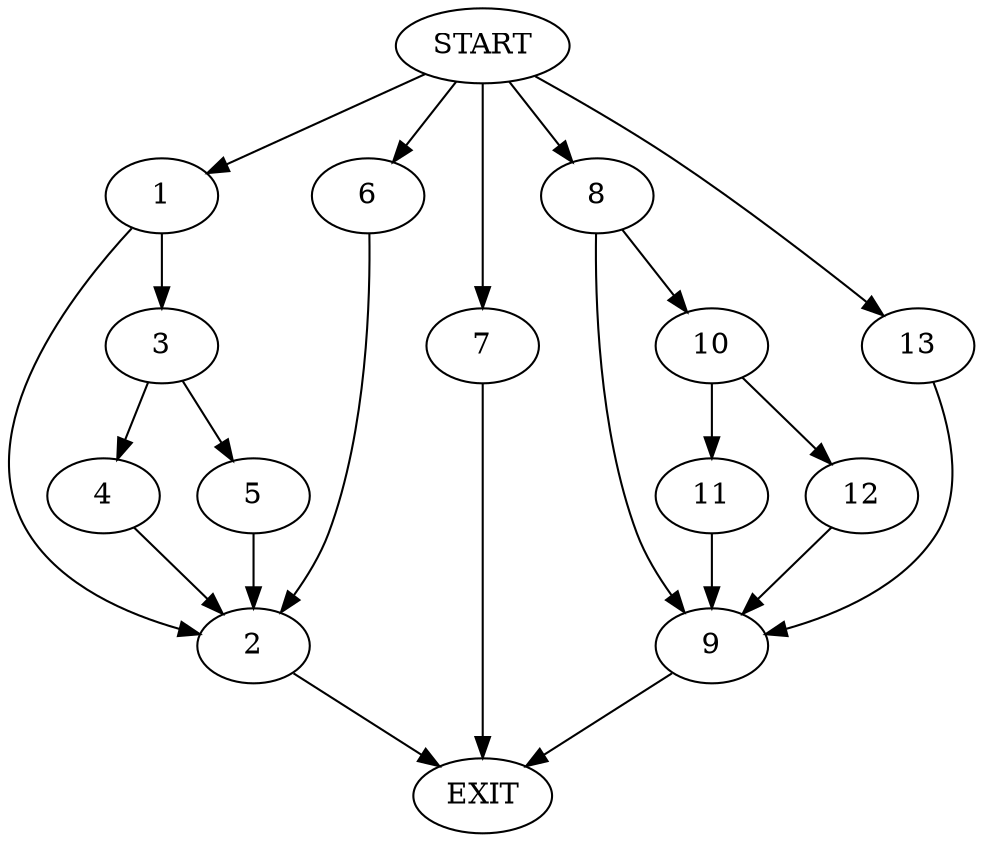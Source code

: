 digraph {
0 [label="START"]
14 [label="EXIT"]
0 -> 1
1 -> 2
1 -> 3
2 -> 14
3 -> 4
3 -> 5
4 -> 2
5 -> 2
0 -> 6
6 -> 2
0 -> 7
7 -> 14
0 -> 8
8 -> 9
8 -> 10
10 -> 11
10 -> 12
9 -> 14
11 -> 9
12 -> 9
0 -> 13
13 -> 9
}
